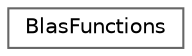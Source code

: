 digraph "Graphical Class Hierarchy"
{
 // LATEX_PDF_SIZE
  bgcolor="transparent";
  edge [fontname=Helvetica,fontsize=10,labelfontname=Helvetica,labelfontsize=10];
  node [fontname=Helvetica,fontsize=10,shape=box,height=0.2,width=0.4];
  rankdir="LR";
  Node0 [id="Node000000",label="BlasFunctions",height=0.2,width=0.4,color="grey40", fillcolor="white", style="filled",URL="$d9/dca/structBlasFunctions.html",tooltip=" "];
}
